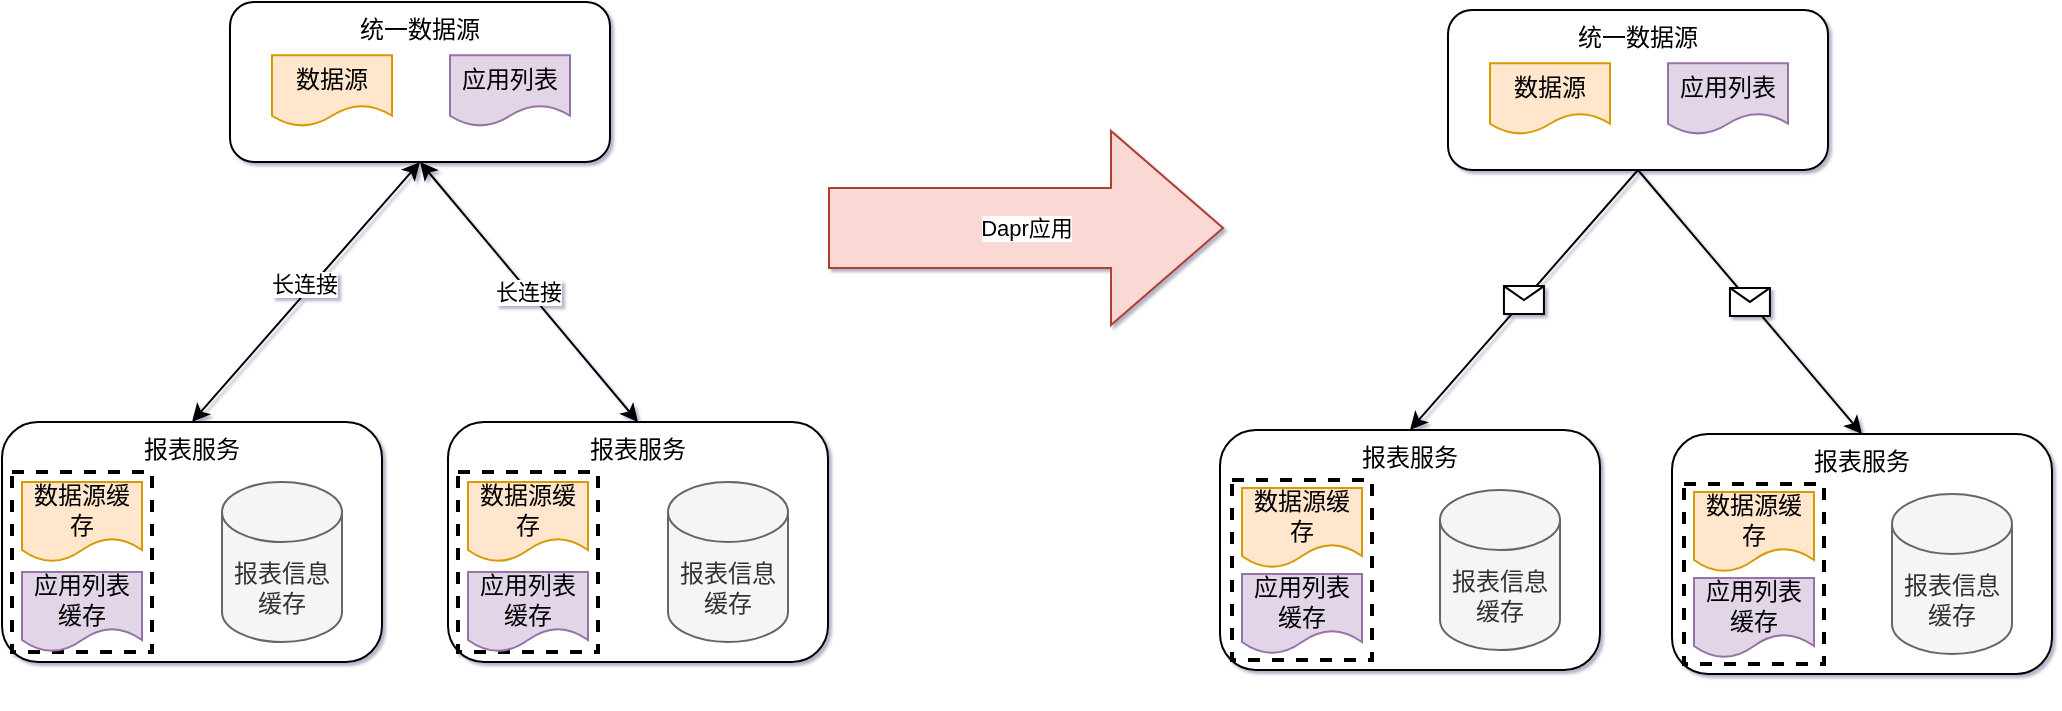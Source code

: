 <mxfile version="16.1.0" type="github">
  <diagram id="7w544GJsyX862CSMcGT0" name="第 1 页">
    <mxGraphModel dx="1797" dy="772" grid="0" gridSize="10" guides="1" tooltips="1" connect="1" arrows="1" fold="1" page="0" pageScale="1" pageWidth="827" pageHeight="1169" background="none" math="0" shadow="1">
      <root>
        <mxCell id="0" />
        <mxCell id="1" parent="0" />
        <mxCell id="88eacg_ynGGg2qezlieB-27" value="" style="group;" vertex="1" connectable="0" parent="1">
          <mxGeometry x="358" y="263" width="190" height="120" as="geometry" />
        </mxCell>
        <mxCell id="88eacg_ynGGg2qezlieB-2" value="报表服务" style="rounded=1;whiteSpace=wrap;html=1;verticalAlign=top;" vertex="1" parent="88eacg_ynGGg2qezlieB-27">
          <mxGeometry y="10" width="190" height="120" as="geometry" />
        </mxCell>
        <mxCell id="88eacg_ynGGg2qezlieB-24" value="报表信息缓存" style="shape=cylinder3;whiteSpace=wrap;html=1;boundedLbl=1;backgroundOutline=1;size=15;fillColor=#f5f5f5;fontColor=#333333;strokeColor=#666666;" vertex="1" parent="88eacg_ynGGg2qezlieB-27">
          <mxGeometry x="110" y="40" width="60" height="80" as="geometry" />
        </mxCell>
        <mxCell id="88eacg_ynGGg2qezlieB-63" value="" style="rounded=0;whiteSpace=wrap;html=1;dashed=1;strokeWidth=2;" vertex="1" parent="88eacg_ynGGg2qezlieB-27">
          <mxGeometry x="6" y="35" width="70" height="90" as="geometry" />
        </mxCell>
        <mxCell id="88eacg_ynGGg2qezlieB-61" value="应用列表缓存" style="shape=document;whiteSpace=wrap;html=1;boundedLbl=1;fillColor=#e1d5e7;strokeColor=#9673a6;" vertex="1" parent="88eacg_ynGGg2qezlieB-27">
          <mxGeometry x="11" y="82" width="60" height="40" as="geometry" />
        </mxCell>
        <mxCell id="88eacg_ynGGg2qezlieB-62" value="数据源缓存" style="shape=document;whiteSpace=wrap;html=1;boundedLbl=1;fillColor=#ffe6cc;strokeColor=#d79b00;" vertex="1" parent="88eacg_ynGGg2qezlieB-27">
          <mxGeometry x="11" y="39" width="60" height="40" as="geometry" />
        </mxCell>
        <mxCell id="88eacg_ynGGg2qezlieB-4" value="" style="endArrow=classic;html=1;rounded=0;entryX=0.5;entryY=0;entryDx=0;entryDy=0;exitX=0.5;exitY=1;exitDx=0;exitDy=0;" edge="1" parent="1" source="88eacg_ynGGg2qezlieB-17" target="88eacg_ynGGg2qezlieB-2">
          <mxGeometry relative="1" as="geometry">
            <mxPoint x="262" y="333" as="sourcePoint" />
            <mxPoint x="372" y="332.5" as="targetPoint" />
          </mxGeometry>
        </mxCell>
        <mxCell id="88eacg_ynGGg2qezlieB-5" value="" style="shape=message;html=1;outlineConnect=0;" vertex="1" parent="88eacg_ynGGg2qezlieB-4">
          <mxGeometry width="20" height="14" relative="1" as="geometry">
            <mxPoint x="-10" y="-7" as="offset" />
          </mxGeometry>
        </mxCell>
        <mxCell id="88eacg_ynGGg2qezlieB-22" value="" style="endArrow=classic;html=1;rounded=0;exitX=0.5;exitY=1;exitDx=0;exitDy=0;entryX=0.5;entryY=0;entryDx=0;entryDy=0;" edge="1" parent="1" source="88eacg_ynGGg2qezlieB-17" target="88eacg_ynGGg2qezlieB-69">
          <mxGeometry relative="1" as="geometry">
            <mxPoint x="262" y="333" as="sourcePoint" />
            <mxPoint x="692" y="279" as="targetPoint" />
          </mxGeometry>
        </mxCell>
        <mxCell id="88eacg_ynGGg2qezlieB-23" value="" style="shape=message;html=1;outlineConnect=0;" vertex="1" parent="88eacg_ynGGg2qezlieB-22">
          <mxGeometry width="20" height="14" relative="1" as="geometry">
            <mxPoint x="-10" y="-7" as="offset" />
          </mxGeometry>
        </mxCell>
        <mxCell id="88eacg_ynGGg2qezlieB-28" value="" style="group;" vertex="1" connectable="0" parent="1">
          <mxGeometry x="472" y="63" width="190" height="80" as="geometry" />
        </mxCell>
        <mxCell id="88eacg_ynGGg2qezlieB-17" value="统一数据源" style="rounded=1;whiteSpace=wrap;html=1;verticalAlign=top;" vertex="1" parent="88eacg_ynGGg2qezlieB-28">
          <mxGeometry width="190" height="80" as="geometry" />
        </mxCell>
        <mxCell id="88eacg_ynGGg2qezlieB-18" value="数据源" style="shape=document;whiteSpace=wrap;html=1;boundedLbl=1;fillColor=#ffe6cc;strokeColor=#d79b00;" vertex="1" parent="88eacg_ynGGg2qezlieB-28">
          <mxGeometry x="21" y="26.667" width="60" height="35.556" as="geometry" />
        </mxCell>
        <mxCell id="88eacg_ynGGg2qezlieB-19" value="应用列表" style="shape=document;whiteSpace=wrap;html=1;boundedLbl=1;fillColor=#e1d5e7;strokeColor=#9673a6;" vertex="1" parent="88eacg_ynGGg2qezlieB-28">
          <mxGeometry x="110" y="26.667" width="60" height="35.556" as="geometry" />
        </mxCell>
        <mxCell id="88eacg_ynGGg2qezlieB-39" value="" style="group;" vertex="1" connectable="0" parent="1">
          <mxGeometry x="-251" y="269" width="190" height="140" as="geometry" />
        </mxCell>
        <mxCell id="88eacg_ynGGg2qezlieB-53" value="" style="group" vertex="1" connectable="0" parent="88eacg_ynGGg2qezlieB-39">
          <mxGeometry width="190" height="120" as="geometry" />
        </mxCell>
        <mxCell id="88eacg_ynGGg2qezlieB-40" value="报表服务" style="rounded=1;whiteSpace=wrap;html=1;verticalAlign=top;" vertex="1" parent="88eacg_ynGGg2qezlieB-53">
          <mxGeometry width="190" height="120" as="geometry" />
        </mxCell>
        <mxCell id="88eacg_ynGGg2qezlieB-52" value="" style="rounded=0;whiteSpace=wrap;html=1;dashed=1;strokeWidth=2;" vertex="1" parent="88eacg_ynGGg2qezlieB-53">
          <mxGeometry x="5" y="25" width="70" height="90" as="geometry" />
        </mxCell>
        <mxCell id="88eacg_ynGGg2qezlieB-41" value="数据源缓存" style="shape=document;whiteSpace=wrap;html=1;boundedLbl=1;fillColor=#ffe6cc;strokeColor=#d79b00;" vertex="1" parent="88eacg_ynGGg2qezlieB-53">
          <mxGeometry x="10" y="30" width="60" height="40" as="geometry" />
        </mxCell>
        <mxCell id="88eacg_ynGGg2qezlieB-42" value="应用列表缓存" style="shape=document;whiteSpace=wrap;html=1;boundedLbl=1;fillColor=#e1d5e7;strokeColor=#9673a6;" vertex="1" parent="88eacg_ynGGg2qezlieB-53">
          <mxGeometry x="10" y="75" width="60" height="40" as="geometry" />
        </mxCell>
        <mxCell id="88eacg_ynGGg2qezlieB-43" value="报表信息缓存" style="shape=cylinder3;whiteSpace=wrap;html=1;boundedLbl=1;backgroundOutline=1;size=15;fillColor=#f5f5f5;fontColor=#333333;strokeColor=#666666;" vertex="1" parent="88eacg_ynGGg2qezlieB-53">
          <mxGeometry x="110" y="30" width="60" height="80" as="geometry" />
        </mxCell>
        <mxCell id="88eacg_ynGGg2qezlieB-44" value="" style="group;" vertex="1" connectable="0" parent="1">
          <mxGeometry x="-137" y="59" width="190" height="80" as="geometry" />
        </mxCell>
        <mxCell id="88eacg_ynGGg2qezlieB-45" value="统一数据源" style="rounded=1;whiteSpace=wrap;html=1;verticalAlign=top;" vertex="1" parent="88eacg_ynGGg2qezlieB-44">
          <mxGeometry width="190" height="80" as="geometry" />
        </mxCell>
        <mxCell id="88eacg_ynGGg2qezlieB-46" value="数据源" style="shape=document;whiteSpace=wrap;html=1;boundedLbl=1;fillColor=#ffe6cc;strokeColor=#d79b00;" vertex="1" parent="88eacg_ynGGg2qezlieB-44">
          <mxGeometry x="21" y="26.667" width="60" height="35.556" as="geometry" />
        </mxCell>
        <mxCell id="88eacg_ynGGg2qezlieB-47" value="应用列表" style="shape=document;whiteSpace=wrap;html=1;boundedLbl=1;fillColor=#e1d5e7;strokeColor=#9673a6;" vertex="1" parent="88eacg_ynGGg2qezlieB-44">
          <mxGeometry x="110" y="26.667" width="60" height="35.556" as="geometry" />
        </mxCell>
        <mxCell id="88eacg_ynGGg2qezlieB-48" value="Dapr应用" style="shape=flexArrow;endArrow=classic;html=1;rounded=0;endWidth=56;endSize=18.33;width=40;fillColor=#fad9d5;strokeColor=#ae4132;" edge="1" parent="1">
          <mxGeometry width="50" height="50" relative="1" as="geometry">
            <mxPoint x="162" y="172" as="sourcePoint" />
            <mxPoint x="360" y="172" as="targetPoint" />
          </mxGeometry>
        </mxCell>
        <mxCell id="88eacg_ynGGg2qezlieB-49" value="" style="endArrow=classic;startArrow=classic;html=1;rounded=0;entryX=0.5;entryY=1;entryDx=0;entryDy=0;exitX=0.5;exitY=0;exitDx=0;exitDy=0;" edge="1" parent="1" source="88eacg_ynGGg2qezlieB-40" target="88eacg_ynGGg2qezlieB-45">
          <mxGeometry width="50" height="50" relative="1" as="geometry">
            <mxPoint x="-160" y="250" as="sourcePoint" />
            <mxPoint x="-110" y="200" as="targetPoint" />
          </mxGeometry>
        </mxCell>
        <mxCell id="88eacg_ynGGg2qezlieB-51" value="长连接" style="edgeLabel;html=1;align=center;verticalAlign=middle;resizable=0;points=[];" vertex="1" connectable="0" parent="88eacg_ynGGg2qezlieB-49">
          <mxGeometry x="-0.125" y="-3" relative="1" as="geometry">
            <mxPoint x="4" y="-14" as="offset" />
          </mxGeometry>
        </mxCell>
        <mxCell id="88eacg_ynGGg2qezlieB-50" value="长连接" style="endArrow=classic;startArrow=classic;html=1;rounded=0;entryX=0.5;entryY=1;entryDx=0;entryDy=0;exitX=0.5;exitY=0;exitDx=0;exitDy=0;" edge="1" parent="1" source="88eacg_ynGGg2qezlieB-56" target="88eacg_ynGGg2qezlieB-45">
          <mxGeometry width="50" height="50" relative="1" as="geometry">
            <mxPoint x="66.97" y="269" as="sourcePoint" />
            <mxPoint x="-42" y="139" as="targetPoint" />
            <Array as="points" />
          </mxGeometry>
        </mxCell>
        <mxCell id="88eacg_ynGGg2qezlieB-54" value="" style="group;" vertex="1" connectable="0" parent="1">
          <mxGeometry x="-28" y="269" width="190" height="140" as="geometry" />
        </mxCell>
        <mxCell id="88eacg_ynGGg2qezlieB-55" value="" style="group" vertex="1" connectable="0" parent="88eacg_ynGGg2qezlieB-54">
          <mxGeometry width="190" height="120" as="geometry" />
        </mxCell>
        <mxCell id="88eacg_ynGGg2qezlieB-56" value="报表服务" style="rounded=1;whiteSpace=wrap;html=1;verticalAlign=top;" vertex="1" parent="88eacg_ynGGg2qezlieB-55">
          <mxGeometry width="190" height="120" as="geometry" />
        </mxCell>
        <mxCell id="88eacg_ynGGg2qezlieB-57" value="" style="rounded=0;whiteSpace=wrap;html=1;dashed=1;strokeWidth=2;" vertex="1" parent="88eacg_ynGGg2qezlieB-55">
          <mxGeometry x="5" y="25" width="70" height="90" as="geometry" />
        </mxCell>
        <mxCell id="88eacg_ynGGg2qezlieB-58" value="数据源缓存" style="shape=document;whiteSpace=wrap;html=1;boundedLbl=1;fillColor=#ffe6cc;strokeColor=#d79b00;" vertex="1" parent="88eacg_ynGGg2qezlieB-55">
          <mxGeometry x="10" y="30" width="60" height="40" as="geometry" />
        </mxCell>
        <mxCell id="88eacg_ynGGg2qezlieB-59" value="应用列表缓存" style="shape=document;whiteSpace=wrap;html=1;boundedLbl=1;fillColor=#e1d5e7;strokeColor=#9673a6;" vertex="1" parent="88eacg_ynGGg2qezlieB-55">
          <mxGeometry x="10" y="75" width="60" height="40" as="geometry" />
        </mxCell>
        <mxCell id="88eacg_ynGGg2qezlieB-60" value="报表信息缓存" style="shape=cylinder3;whiteSpace=wrap;html=1;boundedLbl=1;backgroundOutline=1;size=15;fillColor=#f5f5f5;fontColor=#333333;strokeColor=#666666;" vertex="1" parent="88eacg_ynGGg2qezlieB-55">
          <mxGeometry x="110" y="30" width="60" height="80" as="geometry" />
        </mxCell>
        <mxCell id="88eacg_ynGGg2qezlieB-68" value="" style="group;" vertex="1" connectable="0" parent="1">
          <mxGeometry x="584" y="275" width="190" height="120" as="geometry" />
        </mxCell>
        <mxCell id="88eacg_ynGGg2qezlieB-69" value="报表服务" style="rounded=1;whiteSpace=wrap;html=1;verticalAlign=top;" vertex="1" parent="88eacg_ynGGg2qezlieB-68">
          <mxGeometry width="190" height="120" as="geometry" />
        </mxCell>
        <mxCell id="88eacg_ynGGg2qezlieB-70" value="报表信息缓存" style="shape=cylinder3;whiteSpace=wrap;html=1;boundedLbl=1;backgroundOutline=1;size=15;fillColor=#f5f5f5;fontColor=#333333;strokeColor=#666666;" vertex="1" parent="88eacg_ynGGg2qezlieB-68">
          <mxGeometry x="110" y="30" width="60" height="80" as="geometry" />
        </mxCell>
        <mxCell id="88eacg_ynGGg2qezlieB-71" value="" style="rounded=0;whiteSpace=wrap;html=1;dashed=1;strokeWidth=2;" vertex="1" parent="88eacg_ynGGg2qezlieB-68">
          <mxGeometry x="6" y="25" width="70" height="90" as="geometry" />
        </mxCell>
        <mxCell id="88eacg_ynGGg2qezlieB-72" value="应用列表缓存" style="shape=document;whiteSpace=wrap;html=1;boundedLbl=1;fillColor=#e1d5e7;strokeColor=#9673a6;" vertex="1" parent="88eacg_ynGGg2qezlieB-68">
          <mxGeometry x="11" y="72" width="60" height="40" as="geometry" />
        </mxCell>
        <mxCell id="88eacg_ynGGg2qezlieB-73" value="数据源缓存" style="shape=document;whiteSpace=wrap;html=1;boundedLbl=1;fillColor=#ffe6cc;strokeColor=#d79b00;" vertex="1" parent="88eacg_ynGGg2qezlieB-68">
          <mxGeometry x="11" y="29" width="60" height="40" as="geometry" />
        </mxCell>
      </root>
    </mxGraphModel>
  </diagram>
</mxfile>
